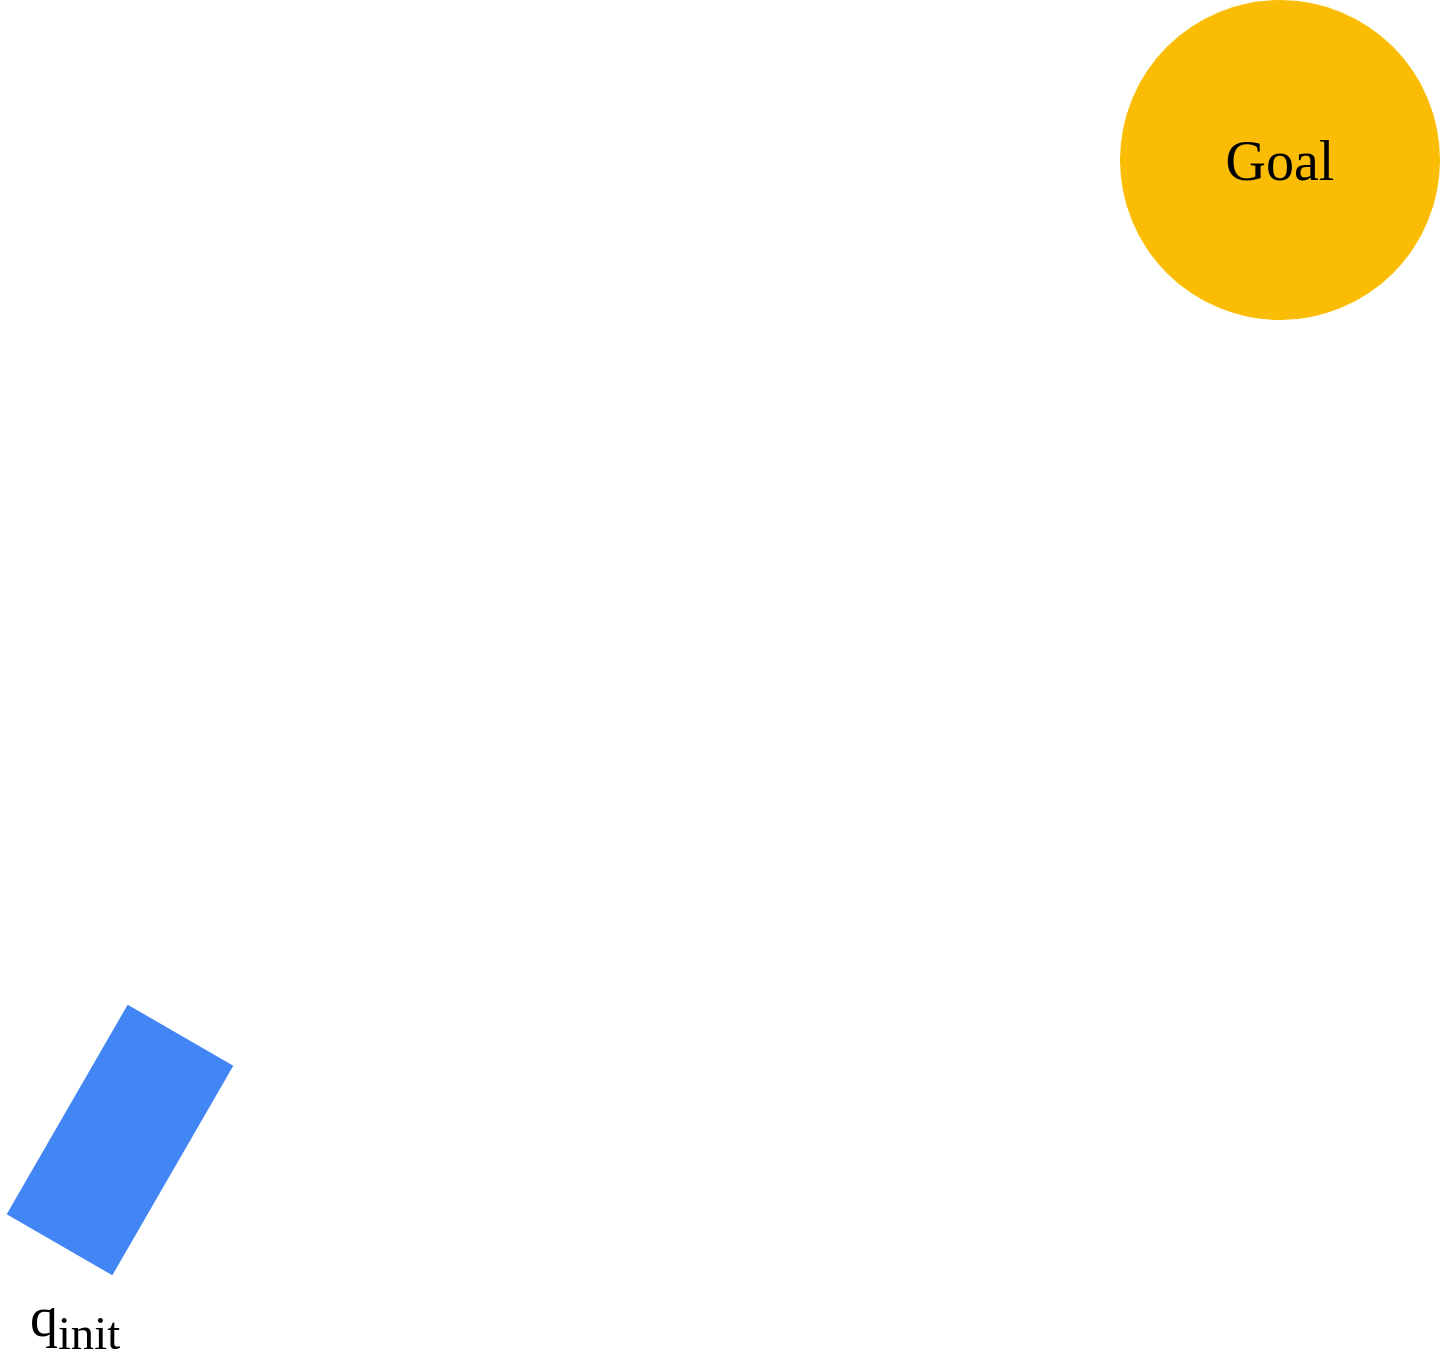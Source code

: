 <mxfile version="12.7.9" type="github" pages="2">
  <diagram id="QYDGk-V72FldWnktagho" name="Page-1">
    <mxGraphModel dx="1287" dy="833" grid="1" gridSize="10" guides="1" tooltips="1" connect="1" arrows="1" fold="1" page="1" pageScale="1" pageWidth="1000" pageHeight="1000" math="0" shadow="0" extFonts="Computer Modern^https://fonts.googleapis.com/css?family=Computer+Modern">
      <root>
        <mxCell id="0" />
        <mxCell id="1" parent="0" />
        <mxCell id="0RItgT0RM361GnRo36bi-1" value="" style="rounded=0;whiteSpace=wrap;html=1;fillColor=#4285F4;strokeColor=#4285F4;rotation=-60;" vertex="1" parent="1">
          <mxGeometry x="120" y="700" width="120" height="60" as="geometry" />
        </mxCell>
        <mxCell id="0RItgT0RM361GnRo36bi-2" value="&lt;font style=&quot;font-size: 28px&quot;&gt;Goal&lt;/font&gt;" style="ellipse;whiteSpace=wrap;html=1;aspect=fixed;strokeColor=none;fillColor=#FBBC05;fontFamily=Computer Modern;FType=g;" vertex="1" parent="1">
          <mxGeometry x="680" y="160" width="160" height="160" as="geometry" />
        </mxCell>
        <mxCell id="0RItgT0RM361GnRo36bi-3" value="&lt;font style=&quot;font-size: 28px&quot; face=&quot;Computer Modern&quot;&gt;q&lt;sub&gt;init&lt;/sub&gt;&lt;/font&gt;" style="text;html=1;strokeColor=none;fillColor=none;align=center;verticalAlign=middle;whiteSpace=wrap;rounded=0;rotation=0;" vertex="1" parent="1">
          <mxGeometry x="120" y="800" width="75" height="42.16" as="geometry" />
        </mxCell>
      </root>
    </mxGraphModel>
  </diagram>
  <diagram name="Copy of Page-1" id="5P6rIuxxj2ysfOHATAMI">
    <mxGraphModel dx="1287" dy="833" grid="1" gridSize="10" guides="1" tooltips="1" connect="1" arrows="1" fold="1" page="1" pageScale="1" pageWidth="1000" pageHeight="1000" math="0" shadow="0" extFonts="Computer Modern^https://fonts.googleapis.com/css?family=Computer+Modern">
      <root>
        <mxCell id="s80ven71SJYXGM-_vqFk-0" />
        <mxCell id="s80ven71SJYXGM-_vqFk-1" parent="s80ven71SJYXGM-_vqFk-0" />
        <mxCell id="s80ven71SJYXGM-_vqFk-2" value="" style="rounded=0;whiteSpace=wrap;html=1;fillColor=#4285F4;strokeColor=#4285F4;rotation=-60;" vertex="1" parent="s80ven71SJYXGM-_vqFk-1">
          <mxGeometry x="120" y="700" width="120" height="60" as="geometry" />
        </mxCell>
        <mxCell id="s80ven71SJYXGM-_vqFk-3" value="&lt;font style=&quot;font-size: 28px&quot;&gt;Goal&lt;/font&gt;" style="ellipse;whiteSpace=wrap;html=1;aspect=fixed;strokeColor=none;fillColor=#FBBC05;fontFamily=Computer Modern;FType=g;" vertex="1" parent="s80ven71SJYXGM-_vqFk-1">
          <mxGeometry x="680" y="160" width="160" height="160" as="geometry" />
        </mxCell>
        <mxCell id="s80ven71SJYXGM-_vqFk-4" value="&lt;font style=&quot;font-size: 28px&quot; face=&quot;Computer Modern&quot;&gt;q&lt;sub&gt;init&lt;/sub&gt;&lt;/font&gt;" style="text;html=1;strokeColor=none;fillColor=none;align=center;verticalAlign=middle;whiteSpace=wrap;rounded=0;rotation=0;" vertex="1" parent="s80ven71SJYXGM-_vqFk-1">
          <mxGeometry x="120" y="800" width="75" height="42.16" as="geometry" />
        </mxCell>
        <mxCell id="s80ven71SJYXGM-_vqFk-5" value="" style="rounded=0;whiteSpace=wrap;html=1;strokeColor=none;fillColor=#34A853;" vertex="1" parent="s80ven71SJYXGM-_vqFk-1">
          <mxGeometry x="310" y="360" width="120" height="60" as="geometry" />
        </mxCell>
        <mxCell id="s80ven71SJYXGM-_vqFk-6" value="&lt;font style=&quot;font-size: 28px&quot; face=&quot;Computer Modern&quot;&gt;q&lt;/font&gt;&lt;font style=&quot;font-size: 23.333px&quot; face=&quot;Computer Modern&quot;&gt;rand&lt;/font&gt;" style="text;html=1;strokeColor=none;fillColor=none;align=center;verticalAlign=middle;whiteSpace=wrap;rounded=0;rotation=0;" vertex="1" parent="s80ven71SJYXGM-_vqFk-1">
          <mxGeometry x="332.5" y="420" width="75" height="42.16" as="geometry" />
        </mxCell>
      </root>
    </mxGraphModel>
  </diagram>
</mxfile>
